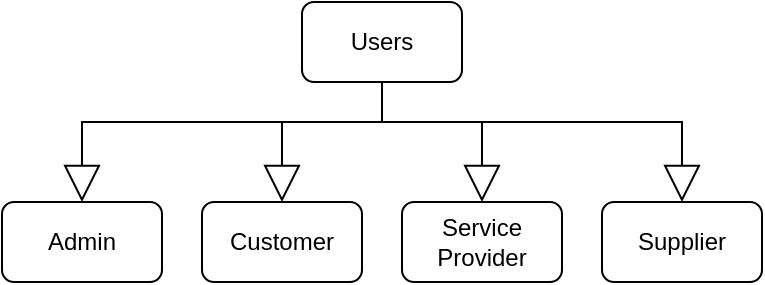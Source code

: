 <mxfile version="24.4.9" type="device">
  <diagram name="Page-1" id="qvJjbdeh44_62zJlfoAE">
    <mxGraphModel dx="478" dy="251" grid="1" gridSize="10" guides="1" tooltips="1" connect="1" arrows="1" fold="1" page="1" pageScale="1" pageWidth="850" pageHeight="1100" math="0" shadow="0">
      <root>
        <mxCell id="0" />
        <mxCell id="1" parent="0" />
        <mxCell id="LNlauHAlISjYnAtxep73-1" value="Users" style="rounded=1;whiteSpace=wrap;html=1;" vertex="1" parent="1">
          <mxGeometry x="430" y="250" width="80" height="40" as="geometry" />
        </mxCell>
        <mxCell id="LNlauHAlISjYnAtxep73-2" value="Admin" style="rounded=1;whiteSpace=wrap;html=1;" vertex="1" parent="1">
          <mxGeometry x="280" y="350" width="80" height="40" as="geometry" />
        </mxCell>
        <mxCell id="LNlauHAlISjYnAtxep73-3" value="Customer" style="rounded=1;whiteSpace=wrap;html=1;" vertex="1" parent="1">
          <mxGeometry x="380" y="350" width="80" height="40" as="geometry" />
        </mxCell>
        <mxCell id="LNlauHAlISjYnAtxep73-4" value="Service Provider" style="rounded=1;whiteSpace=wrap;html=1;" vertex="1" parent="1">
          <mxGeometry x="480" y="350" width="80" height="40" as="geometry" />
        </mxCell>
        <mxCell id="LNlauHAlISjYnAtxep73-5" value="Supplier" style="rounded=1;whiteSpace=wrap;html=1;" vertex="1" parent="1">
          <mxGeometry x="580" y="350" width="80" height="40" as="geometry" />
        </mxCell>
        <mxCell id="LNlauHAlISjYnAtxep73-8" value="" style="endArrow=block;endSize=16;endFill=0;html=1;rounded=0;exitX=0.5;exitY=1;exitDx=0;exitDy=0;entryX=0.5;entryY=0;entryDx=0;entryDy=0;" edge="1" parent="1" source="LNlauHAlISjYnAtxep73-1" target="LNlauHAlISjYnAtxep73-2">
          <mxGeometry width="160" relative="1" as="geometry">
            <mxPoint x="180" y="500" as="sourcePoint" />
            <mxPoint x="340" y="500" as="targetPoint" />
            <Array as="points">
              <mxPoint x="470" y="310" />
              <mxPoint x="320" y="310" />
            </Array>
          </mxGeometry>
        </mxCell>
        <mxCell id="LNlauHAlISjYnAtxep73-9" value="" style="endArrow=block;endSize=16;endFill=0;html=1;rounded=0;exitX=0.5;exitY=1;exitDx=0;exitDy=0;entryX=0.5;entryY=0;entryDx=0;entryDy=0;" edge="1" parent="1" source="LNlauHAlISjYnAtxep73-1" target="LNlauHAlISjYnAtxep73-5">
          <mxGeometry width="160" relative="1" as="geometry">
            <mxPoint x="476" y="302" as="sourcePoint" />
            <mxPoint x="330" y="360" as="targetPoint" />
            <Array as="points">
              <mxPoint x="470" y="310" />
              <mxPoint x="620" y="310" />
            </Array>
          </mxGeometry>
        </mxCell>
        <mxCell id="LNlauHAlISjYnAtxep73-10" value="" style="endArrow=block;endSize=16;endFill=0;html=1;rounded=0;exitX=0.5;exitY=1;exitDx=0;exitDy=0;entryX=0.5;entryY=0;entryDx=0;entryDy=0;" edge="1" parent="1" target="LNlauHAlISjYnAtxep73-3">
          <mxGeometry width="160" relative="1" as="geometry">
            <mxPoint x="470" y="290" as="sourcePoint" />
            <mxPoint x="340" y="370" as="targetPoint" />
            <Array as="points">
              <mxPoint x="470" y="310" />
              <mxPoint x="420" y="310" />
            </Array>
          </mxGeometry>
        </mxCell>
        <mxCell id="LNlauHAlISjYnAtxep73-11" value="" style="endArrow=block;endSize=16;endFill=0;html=1;rounded=0;entryX=0.5;entryY=0;entryDx=0;entryDy=0;" edge="1" parent="1" target="LNlauHAlISjYnAtxep73-4">
          <mxGeometry width="160" relative="1" as="geometry">
            <mxPoint x="470" y="290" as="sourcePoint" />
            <mxPoint x="350" y="380" as="targetPoint" />
            <Array as="points">
              <mxPoint x="470" y="310" />
              <mxPoint x="520" y="310" />
            </Array>
          </mxGeometry>
        </mxCell>
      </root>
    </mxGraphModel>
  </diagram>
</mxfile>
